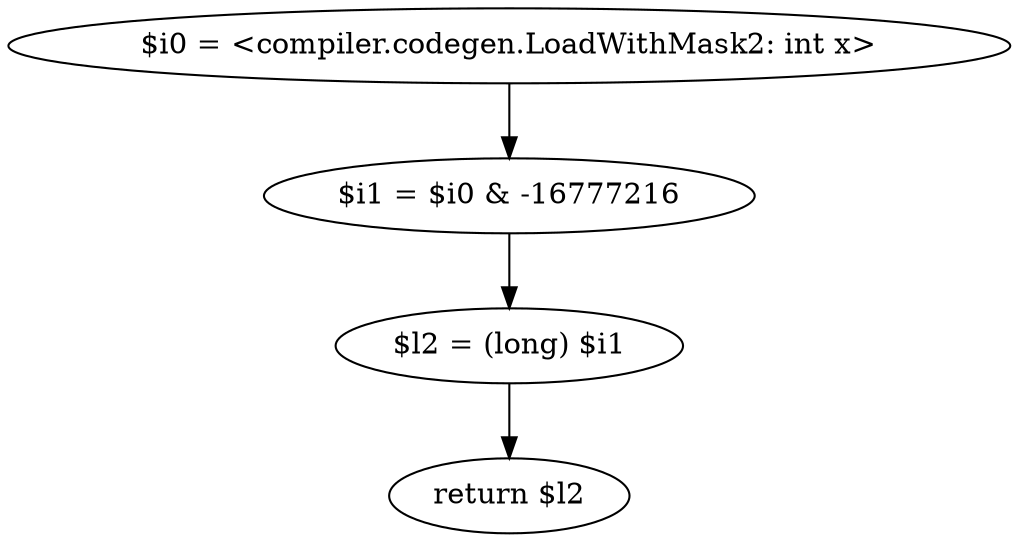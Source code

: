 digraph "unitGraph" {
    "$i0 = <compiler.codegen.LoadWithMask2: int x>"
    "$i1 = $i0 & -16777216"
    "$l2 = (long) $i1"
    "return $l2"
    "$i0 = <compiler.codegen.LoadWithMask2: int x>"->"$i1 = $i0 & -16777216";
    "$i1 = $i0 & -16777216"->"$l2 = (long) $i1";
    "$l2 = (long) $i1"->"return $l2";
}
